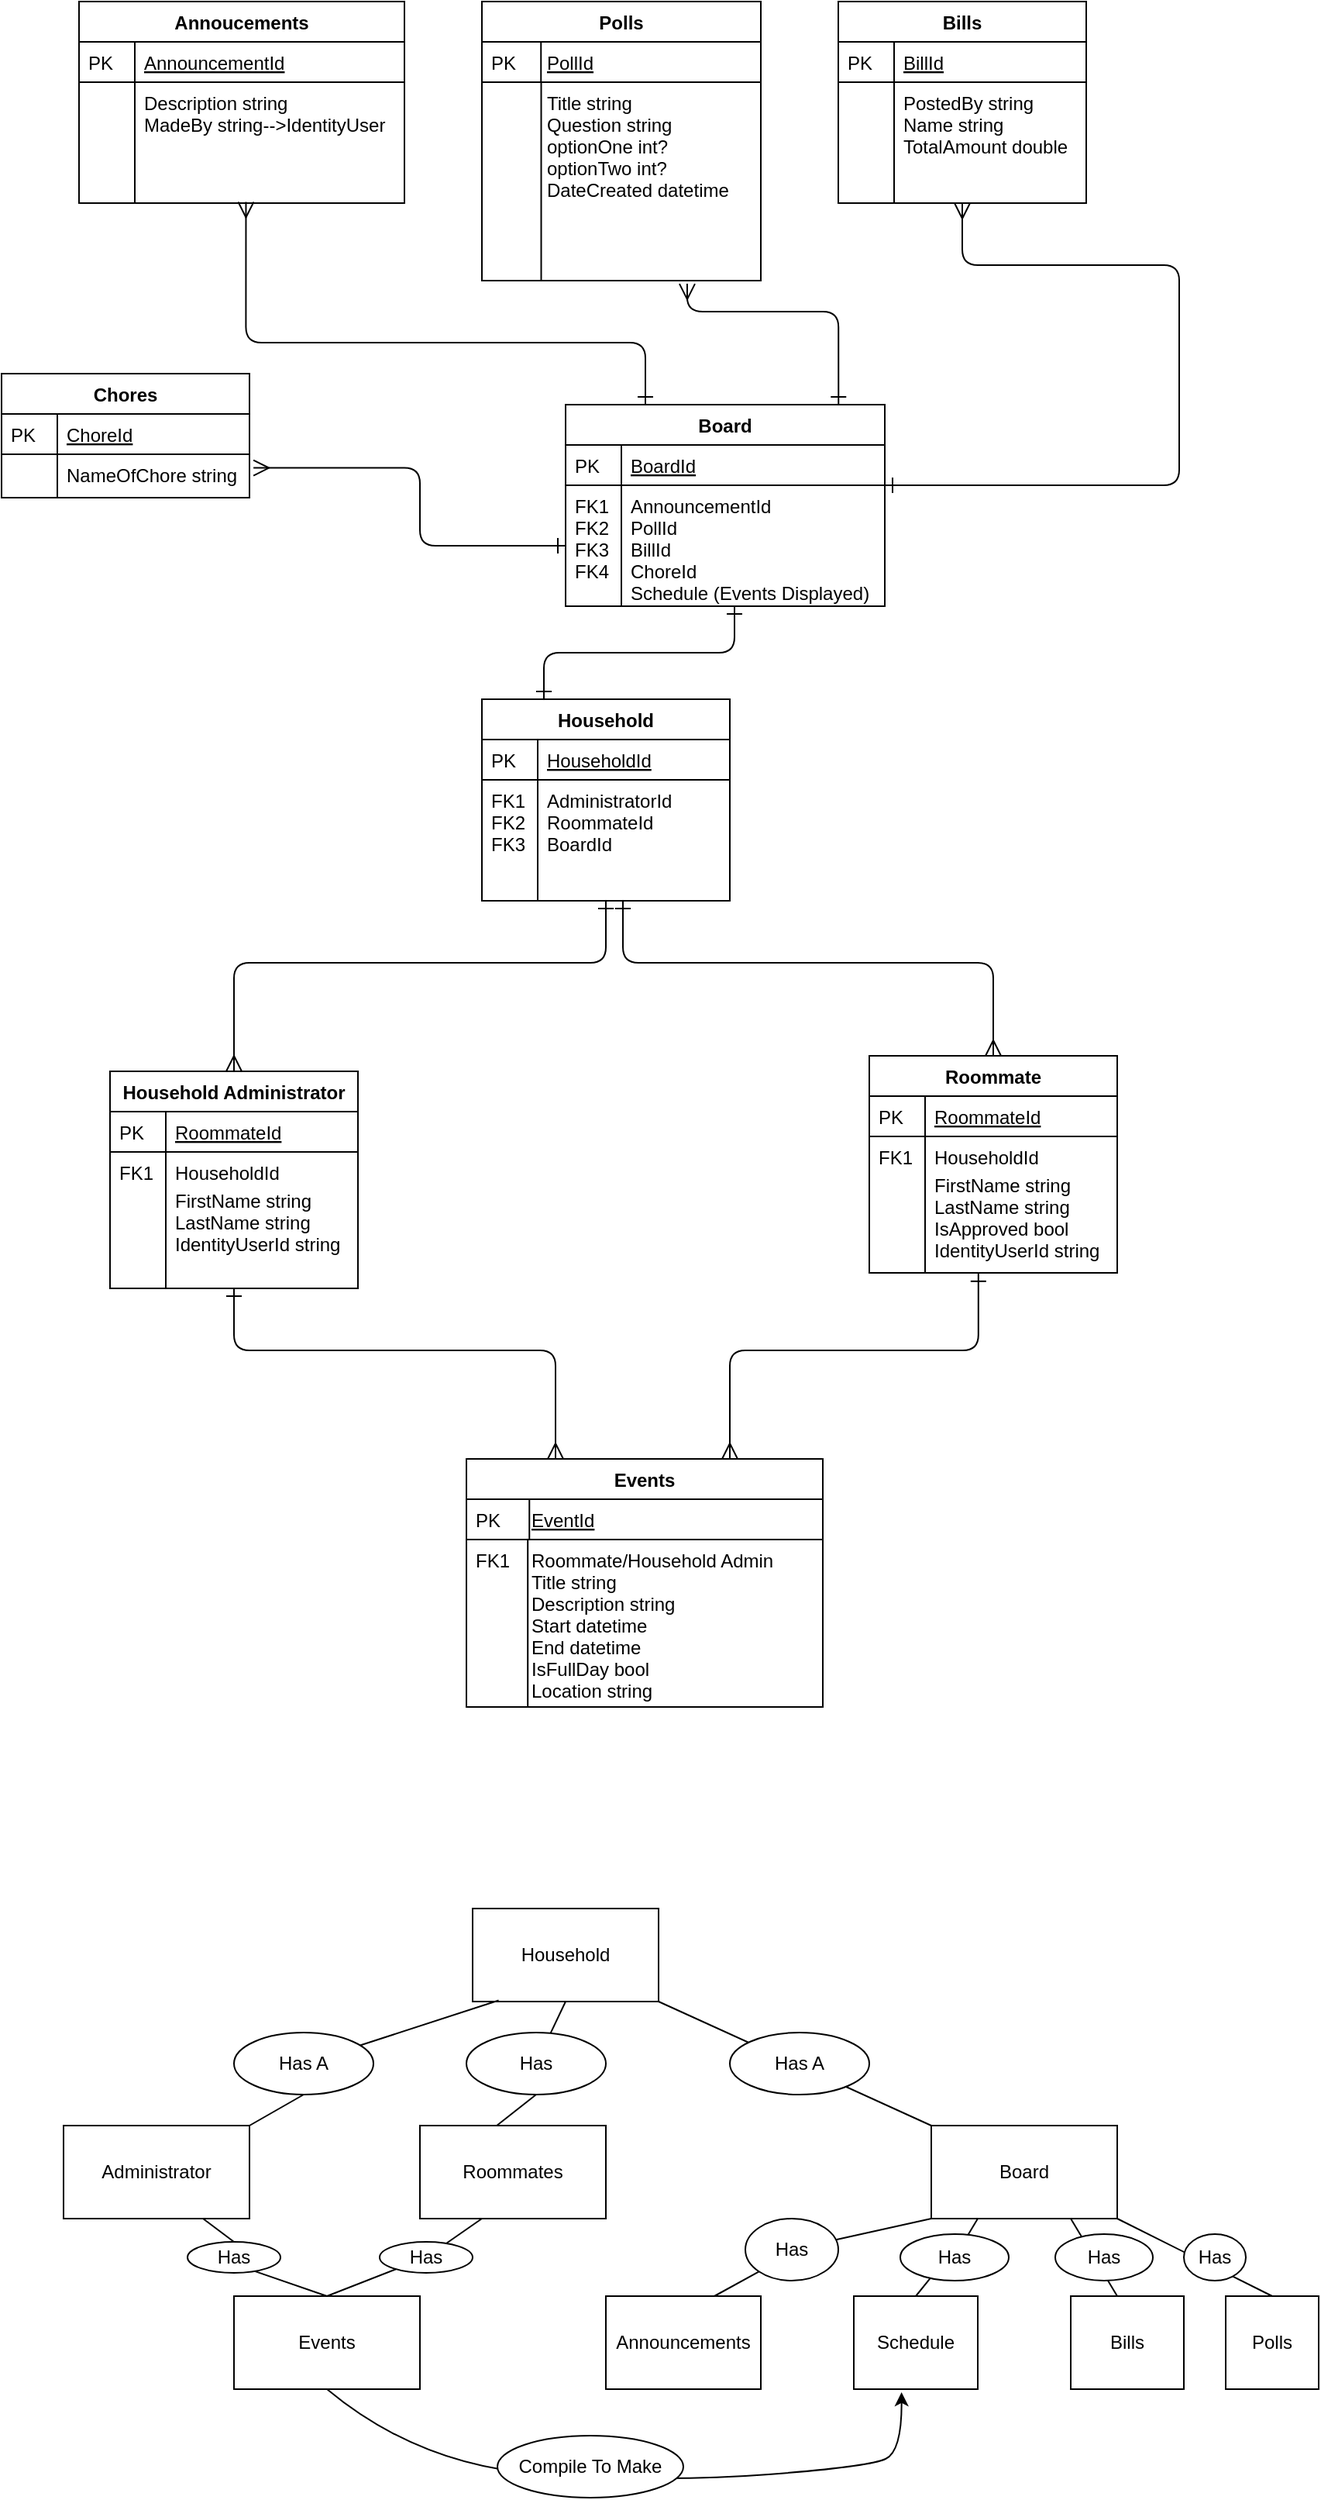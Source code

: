<mxfile version="12.8.6" type="device"><diagram id="C5RBs43oDa-KdzZeNtuy" name="Page-1"><mxGraphModel dx="1038" dy="1721" grid="1" gridSize="10" guides="1" tooltips="1" connect="1" arrows="1" fold="1" page="1" pageScale="1" pageWidth="827" pageHeight="1169" math="0" shadow="0"><root><mxCell id="WIyWlLk6GJQsqaUBKTNV-0"/><mxCell id="WIyWlLk6GJQsqaUBKTNV-1" parent="WIyWlLk6GJQsqaUBKTNV-0"/><mxCell id="zkfFHV4jXpPFQw0GAbJ--63" value="" style="edgeStyle=orthogonalEdgeStyle;endArrow=ERmany;startArrow=ERone;shadow=0;strokeWidth=1;endSize=8;startSize=8;entryX=0.5;entryY=0;entryDx=0;entryDy=0;startFill=0;endFill=0;" parent="WIyWlLk6GJQsqaUBKTNV-1" edge="1"><mxGeometry width="100" height="100" relative="1" as="geometry"><mxPoint x="440" y="-440" as="sourcePoint"/><mxPoint x="200" y="-330" as="targetPoint"/><Array as="points"><mxPoint x="440" y="-436"/><mxPoint x="440" y="-400"/><mxPoint x="200" y="-400"/></Array></mxGeometry></mxCell><mxCell id="zkfFHV4jXpPFQw0GAbJ--71" value="" style="edgeStyle=orthogonalEdgeStyle;endArrow=ERmany;startArrow=ERone;shadow=0;strokeWidth=1;endSize=8;startSize=8;startFill=0;endFill=0;" parent="WIyWlLk6GJQsqaUBKTNV-1" target="zkfFHV4jXpPFQw0GAbJ--64" edge="1"><mxGeometry width="100" height="100" relative="1" as="geometry"><mxPoint x="451" y="-440" as="sourcePoint"/><mxPoint x="330" y="169" as="targetPoint"/><Array as="points"><mxPoint x="451" y="-400"/><mxPoint x="690" y="-400"/></Array></mxGeometry></mxCell><mxCell id="zkfFHV4jXpPFQw0GAbJ--51" value="Household" style="swimlane;fontStyle=1;childLayout=stackLayout;horizontal=1;startSize=26;horizontalStack=0;resizeParent=1;resizeLast=0;collapsible=1;marginBottom=0;rounded=0;shadow=0;strokeWidth=1;" parent="WIyWlLk6GJQsqaUBKTNV-1" vertex="1"><mxGeometry x="360" y="-570" width="160" height="130" as="geometry"><mxRectangle x="20" y="80" width="160" height="26" as="alternateBounds"/></mxGeometry></mxCell><mxCell id="zkfFHV4jXpPFQw0GAbJ--52" value="HouseholdId" style="shape=partialRectangle;top=0;left=0;right=0;bottom=1;align=left;verticalAlign=top;fillColor=none;spacingLeft=40;spacingRight=4;overflow=hidden;rotatable=0;points=[[0,0.5],[1,0.5]];portConstraint=eastwest;dropTarget=0;rounded=0;shadow=0;strokeWidth=1;fontStyle=4" parent="zkfFHV4jXpPFQw0GAbJ--51" vertex="1"><mxGeometry y="26" width="160" height="26" as="geometry"/></mxCell><mxCell id="zkfFHV4jXpPFQw0GAbJ--53" value="PK" style="shape=partialRectangle;top=0;left=0;bottom=0;fillColor=none;align=left;verticalAlign=top;spacingLeft=4;spacingRight=4;overflow=hidden;rotatable=0;points=[];portConstraint=eastwest;part=1;" parent="zkfFHV4jXpPFQw0GAbJ--52" vertex="1" connectable="0"><mxGeometry width="36" height="26" as="geometry"/></mxCell><mxCell id="zkfFHV4jXpPFQw0GAbJ--54" value="AdministratorId&#10;RoommateId&#10;BoardId" style="shape=partialRectangle;top=0;left=0;right=0;bottom=0;align=left;verticalAlign=top;fillColor=none;spacingLeft=40;spacingRight=4;overflow=hidden;rotatable=0;points=[[0,0.5],[1,0.5]];portConstraint=eastwest;dropTarget=0;rounded=0;shadow=0;strokeWidth=1;" parent="zkfFHV4jXpPFQw0GAbJ--51" vertex="1"><mxGeometry y="52" width="160" height="78" as="geometry"/></mxCell><mxCell id="zkfFHV4jXpPFQw0GAbJ--55" value="FK1&#10;FK2&#10;FK3" style="shape=partialRectangle;top=0;left=0;bottom=0;fillColor=none;align=left;verticalAlign=top;spacingLeft=4;spacingRight=4;overflow=hidden;rotatable=0;points=[];portConstraint=eastwest;part=1;" parent="zkfFHV4jXpPFQw0GAbJ--54" vertex="1" connectable="0"><mxGeometry width="36" height="78" as="geometry"/></mxCell><mxCell id="zkfFHV4jXpPFQw0GAbJ--64" value="Roommate" style="swimlane;fontStyle=1;childLayout=stackLayout;horizontal=1;startSize=26;horizontalStack=0;resizeParent=1;resizeLast=0;collapsible=1;marginBottom=0;rounded=0;shadow=0;strokeWidth=1;" parent="WIyWlLk6GJQsqaUBKTNV-1" vertex="1"><mxGeometry x="610" y="-340" width="160" height="140" as="geometry"><mxRectangle x="610" y="-340" width="160" height="26" as="alternateBounds"/></mxGeometry></mxCell><mxCell id="zkfFHV4jXpPFQw0GAbJ--65" value="RoommateId" style="shape=partialRectangle;top=0;left=0;right=0;bottom=1;align=left;verticalAlign=top;fillColor=none;spacingLeft=40;spacingRight=4;overflow=hidden;rotatable=0;points=[[0,0.5],[1,0.5]];portConstraint=eastwest;dropTarget=0;rounded=0;shadow=0;strokeWidth=1;fontStyle=4" parent="zkfFHV4jXpPFQw0GAbJ--64" vertex="1"><mxGeometry y="26" width="160" height="26" as="geometry"/></mxCell><mxCell id="zkfFHV4jXpPFQw0GAbJ--66" value="PK" style="shape=partialRectangle;top=0;left=0;bottom=0;fillColor=none;align=left;verticalAlign=top;spacingLeft=4;spacingRight=4;overflow=hidden;rotatable=0;points=[];portConstraint=eastwest;part=1;" parent="zkfFHV4jXpPFQw0GAbJ--65" vertex="1" connectable="0"><mxGeometry width="36" height="26" as="geometry"/></mxCell><mxCell id="zkfFHV4jXpPFQw0GAbJ--67" value="HouseholdId" style="shape=partialRectangle;top=0;left=0;right=0;bottom=0;align=left;verticalAlign=top;fillColor=none;spacingLeft=40;spacingRight=4;overflow=hidden;rotatable=0;points=[[0,0.5],[1,0.5]];portConstraint=eastwest;dropTarget=0;rounded=0;shadow=0;strokeWidth=1;" parent="zkfFHV4jXpPFQw0GAbJ--64" vertex="1"><mxGeometry y="52" width="160" height="18" as="geometry"/></mxCell><mxCell id="zkfFHV4jXpPFQw0GAbJ--68" value="FK1" style="shape=partialRectangle;top=0;left=0;bottom=0;fillColor=none;align=left;verticalAlign=top;spacingLeft=4;spacingRight=4;overflow=hidden;rotatable=0;points=[];portConstraint=eastwest;part=1;" parent="zkfFHV4jXpPFQw0GAbJ--67" vertex="1" connectable="0"><mxGeometry width="36" height="18" as="geometry"/></mxCell><mxCell id="zkfFHV4jXpPFQw0GAbJ--69" value="FirstName string&#10;LastName string&#10;IsApproved bool&#10;IdentityUserId string" style="shape=partialRectangle;top=0;left=0;right=0;bottom=0;align=left;verticalAlign=top;fillColor=none;spacingLeft=40;spacingRight=4;overflow=hidden;rotatable=0;points=[[0,0.5],[1,0.5]];portConstraint=eastwest;dropTarget=0;rounded=0;shadow=0;strokeWidth=1;fontStyle=0" parent="zkfFHV4jXpPFQw0GAbJ--64" vertex="1"><mxGeometry y="70" width="160" height="70" as="geometry"/></mxCell><mxCell id="zkfFHV4jXpPFQw0GAbJ--70" value="" style="shape=partialRectangle;top=0;left=0;bottom=0;fillColor=none;align=left;verticalAlign=top;spacingLeft=4;spacingRight=4;overflow=hidden;rotatable=0;points=[];portConstraint=eastwest;part=1;" parent="zkfFHV4jXpPFQw0GAbJ--69" vertex="1" connectable="0"><mxGeometry width="36" height="70" as="geometry"/></mxCell><mxCell id="BojcGdA1HEgIg2wzcHxx-7" value="Household Administrator" style="swimlane;fontStyle=1;childLayout=stackLayout;horizontal=1;startSize=26;horizontalStack=0;resizeParent=1;resizeLast=0;collapsible=1;marginBottom=0;rounded=0;shadow=0;strokeWidth=1;" vertex="1" parent="WIyWlLk6GJQsqaUBKTNV-1"><mxGeometry x="120" y="-330" width="160" height="140" as="geometry"><mxRectangle x="260" y="270" width="160" height="26" as="alternateBounds"/></mxGeometry></mxCell><mxCell id="BojcGdA1HEgIg2wzcHxx-8" value="RoommateId" style="shape=partialRectangle;top=0;left=0;right=0;bottom=1;align=left;verticalAlign=top;fillColor=none;spacingLeft=40;spacingRight=4;overflow=hidden;rotatable=0;points=[[0,0.5],[1,0.5]];portConstraint=eastwest;dropTarget=0;rounded=0;shadow=0;strokeWidth=1;fontStyle=4" vertex="1" parent="BojcGdA1HEgIg2wzcHxx-7"><mxGeometry y="26" width="160" height="26" as="geometry"/></mxCell><mxCell id="BojcGdA1HEgIg2wzcHxx-9" value="PK" style="shape=partialRectangle;top=0;left=0;bottom=0;fillColor=none;align=left;verticalAlign=top;spacingLeft=4;spacingRight=4;overflow=hidden;rotatable=0;points=[];portConstraint=eastwest;part=1;" vertex="1" connectable="0" parent="BojcGdA1HEgIg2wzcHxx-8"><mxGeometry width="36" height="26" as="geometry"/></mxCell><mxCell id="BojcGdA1HEgIg2wzcHxx-10" value="HouseholdId" style="shape=partialRectangle;top=0;left=0;right=0;bottom=0;align=left;verticalAlign=top;fillColor=none;spacingLeft=40;spacingRight=4;overflow=hidden;rotatable=0;points=[[0,0.5],[1,0.5]];portConstraint=eastwest;dropTarget=0;rounded=0;shadow=0;strokeWidth=1;" vertex="1" parent="BojcGdA1HEgIg2wzcHxx-7"><mxGeometry y="52" width="160" height="18" as="geometry"/></mxCell><mxCell id="BojcGdA1HEgIg2wzcHxx-11" value="FK1" style="shape=partialRectangle;top=0;left=0;bottom=0;fillColor=none;align=left;verticalAlign=top;spacingLeft=4;spacingRight=4;overflow=hidden;rotatable=0;points=[];portConstraint=eastwest;part=1;" vertex="1" connectable="0" parent="BojcGdA1HEgIg2wzcHxx-10"><mxGeometry width="36" height="18" as="geometry"/></mxCell><mxCell id="BojcGdA1HEgIg2wzcHxx-12" value="FirstName string&#10;LastName string&#10;IdentityUserId string" style="shape=partialRectangle;top=0;left=0;right=0;bottom=0;align=left;verticalAlign=top;fillColor=none;spacingLeft=40;spacingRight=4;overflow=hidden;rotatable=0;points=[[0,0.5],[1,0.5]];portConstraint=eastwest;dropTarget=0;rounded=0;shadow=0;strokeWidth=1;fontStyle=0" vertex="1" parent="BojcGdA1HEgIg2wzcHxx-7"><mxGeometry y="70" width="160" height="70" as="geometry"/></mxCell><mxCell id="BojcGdA1HEgIg2wzcHxx-13" value="" style="shape=partialRectangle;top=0;left=0;bottom=0;fillColor=none;align=left;verticalAlign=top;spacingLeft=4;spacingRight=4;overflow=hidden;rotatable=0;points=[];portConstraint=eastwest;part=1;" vertex="1" connectable="0" parent="BojcGdA1HEgIg2wzcHxx-12"><mxGeometry width="36" height="70" as="geometry"/></mxCell><mxCell id="BojcGdA1HEgIg2wzcHxx-19" value="" style="edgeStyle=orthogonalEdgeStyle;endArrow=ERone;startArrow=ERone;shadow=0;strokeWidth=1;endSize=8;startSize=8;entryX=0.25;entryY=0;entryDx=0;entryDy=0;startFill=0;endFill=0;" edge="1" parent="WIyWlLk6GJQsqaUBKTNV-1" target="zkfFHV4jXpPFQw0GAbJ--51"><mxGeometry width="100" height="100" relative="1" as="geometry"><mxPoint x="523" y="-630" as="sourcePoint"/><mxPoint x="20" y="-560" as="targetPoint"/><Array as="points"><mxPoint x="523" y="-600"/><mxPoint x="400" y="-600"/></Array></mxGeometry></mxCell><mxCell id="BojcGdA1HEgIg2wzcHxx-25" value="Polls" style="swimlane;fontStyle=1;childLayout=stackLayout;horizontal=1;startSize=26;horizontalStack=0;resizeParent=1;resizeLast=0;collapsible=1;marginBottom=0;rounded=0;shadow=0;strokeWidth=1;" vertex="1" parent="WIyWlLk6GJQsqaUBKTNV-1"><mxGeometry x="360" y="-1020" width="180" height="180" as="geometry"><mxRectangle x="20" y="80" width="160" height="26" as="alternateBounds"/></mxGeometry></mxCell><mxCell id="BojcGdA1HEgIg2wzcHxx-26" value="PollId&#10;" style="shape=partialRectangle;top=0;left=0;right=0;bottom=1;align=left;verticalAlign=top;fillColor=none;spacingLeft=40;spacingRight=4;overflow=hidden;rotatable=0;points=[[0,0.5],[1,0.5]];portConstraint=eastwest;dropTarget=0;rounded=0;shadow=0;strokeWidth=1;fontStyle=4" vertex="1" parent="BojcGdA1HEgIg2wzcHxx-25"><mxGeometry y="26" width="180" height="26" as="geometry"/></mxCell><mxCell id="BojcGdA1HEgIg2wzcHxx-27" value="PK" style="shape=partialRectangle;top=0;left=0;bottom=0;fillColor=none;align=left;verticalAlign=top;spacingLeft=4;spacingRight=4;overflow=hidden;rotatable=0;points=[];portConstraint=eastwest;part=1;" vertex="1" connectable="0" parent="BojcGdA1HEgIg2wzcHxx-26"><mxGeometry width="38.118" height="26" as="geometry"/></mxCell><mxCell id="BojcGdA1HEgIg2wzcHxx-28" value="Title string&#10;Question string&#10;optionOne int?&#10;optionTwo int?&#10;DateCreated datetime" style="shape=partialRectangle;top=0;left=0;right=0;bottom=0;align=left;verticalAlign=top;fillColor=none;spacingLeft=40;spacingRight=4;overflow=hidden;rotatable=0;points=[[0,0.5],[1,0.5]];portConstraint=eastwest;dropTarget=0;rounded=0;shadow=0;strokeWidth=1;" vertex="1" parent="BojcGdA1HEgIg2wzcHxx-25"><mxGeometry y="52" width="180" height="128" as="geometry"/></mxCell><mxCell id="BojcGdA1HEgIg2wzcHxx-29" value="" style="shape=partialRectangle;top=0;left=0;bottom=0;fillColor=none;align=left;verticalAlign=top;spacingLeft=4;spacingRight=4;overflow=hidden;rotatable=0;points=[];portConstraint=eastwest;part=1;" vertex="1" connectable="0" parent="BojcGdA1HEgIg2wzcHxx-28"><mxGeometry width="38.25" height="128.0" as="geometry"/></mxCell><mxCell id="BojcGdA1HEgIg2wzcHxx-20" value="Annoucements" style="swimlane;fontStyle=1;childLayout=stackLayout;horizontal=1;startSize=26;horizontalStack=0;resizeParent=1;resizeLast=0;collapsible=1;marginBottom=0;rounded=0;shadow=0;strokeWidth=1;" vertex="1" parent="WIyWlLk6GJQsqaUBKTNV-1"><mxGeometry x="100" y="-1020" width="210" height="130" as="geometry"><mxRectangle x="20" y="80" width="160" height="26" as="alternateBounds"/></mxGeometry></mxCell><mxCell id="BojcGdA1HEgIg2wzcHxx-21" value="AnnouncementId" style="shape=partialRectangle;top=0;left=0;right=0;bottom=1;align=left;verticalAlign=top;fillColor=none;spacingLeft=40;spacingRight=4;overflow=hidden;rotatable=0;points=[[0,0.5],[1,0.5]];portConstraint=eastwest;dropTarget=0;rounded=0;shadow=0;strokeWidth=1;fontStyle=4" vertex="1" parent="BojcGdA1HEgIg2wzcHxx-20"><mxGeometry y="26" width="210" height="26" as="geometry"/></mxCell><mxCell id="BojcGdA1HEgIg2wzcHxx-22" value="PK" style="shape=partialRectangle;top=0;left=0;bottom=0;fillColor=none;align=left;verticalAlign=top;spacingLeft=4;spacingRight=4;overflow=hidden;rotatable=0;points=[];portConstraint=eastwest;part=1;" vertex="1" connectable="0" parent="BojcGdA1HEgIg2wzcHxx-21"><mxGeometry width="36" height="26" as="geometry"/></mxCell><mxCell id="BojcGdA1HEgIg2wzcHxx-23" value="Description string&#10;MadeBy string--&gt;IdentityUser" style="shape=partialRectangle;top=0;left=0;right=0;bottom=0;align=left;verticalAlign=top;fillColor=none;spacingLeft=40;spacingRight=4;overflow=hidden;rotatable=0;points=[[0,0.5],[1,0.5]];portConstraint=eastwest;dropTarget=0;rounded=0;shadow=0;strokeWidth=1;" vertex="1" parent="BojcGdA1HEgIg2wzcHxx-20"><mxGeometry y="52" width="210" height="78" as="geometry"/></mxCell><mxCell id="BojcGdA1HEgIg2wzcHxx-24" value="" style="shape=partialRectangle;top=0;left=0;bottom=0;fillColor=none;align=left;verticalAlign=top;spacingLeft=4;spacingRight=4;overflow=hidden;rotatable=0;points=[];portConstraint=eastwest;part=1;" vertex="1" connectable="0" parent="BojcGdA1HEgIg2wzcHxx-23"><mxGeometry width="36" height="78" as="geometry"/></mxCell><mxCell id="BojcGdA1HEgIg2wzcHxx-30" value="Bills" style="swimlane;fontStyle=1;childLayout=stackLayout;horizontal=1;startSize=26;horizontalStack=0;resizeParent=1;resizeLast=0;collapsible=1;marginBottom=0;rounded=0;shadow=0;strokeWidth=1;" vertex="1" parent="WIyWlLk6GJQsqaUBKTNV-1"><mxGeometry x="590" y="-1020" width="160" height="130" as="geometry"><mxRectangle x="20" y="80" width="160" height="26" as="alternateBounds"/></mxGeometry></mxCell><mxCell id="BojcGdA1HEgIg2wzcHxx-31" value="BillId" style="shape=partialRectangle;top=0;left=0;right=0;bottom=1;align=left;verticalAlign=top;fillColor=none;spacingLeft=40;spacingRight=4;overflow=hidden;rotatable=0;points=[[0,0.5],[1,0.5]];portConstraint=eastwest;dropTarget=0;rounded=0;shadow=0;strokeWidth=1;fontStyle=4" vertex="1" parent="BojcGdA1HEgIg2wzcHxx-30"><mxGeometry y="26" width="160" height="26" as="geometry"/></mxCell><mxCell id="BojcGdA1HEgIg2wzcHxx-32" value="PK" style="shape=partialRectangle;top=0;left=0;bottom=0;fillColor=none;align=left;verticalAlign=top;spacingLeft=4;spacingRight=4;overflow=hidden;rotatable=0;points=[];portConstraint=eastwest;part=1;" vertex="1" connectable="0" parent="BojcGdA1HEgIg2wzcHxx-31"><mxGeometry width="36" height="26" as="geometry"/></mxCell><mxCell id="BojcGdA1HEgIg2wzcHxx-33" value="PostedBy string&#10;Name string&#10;TotalAmount double" style="shape=partialRectangle;top=0;left=0;right=0;bottom=0;align=left;verticalAlign=top;fillColor=none;spacingLeft=40;spacingRight=4;overflow=hidden;rotatable=0;points=[[0,0.5],[1,0.5]];portConstraint=eastwest;dropTarget=0;rounded=0;shadow=0;strokeWidth=1;" vertex="1" parent="BojcGdA1HEgIg2wzcHxx-30"><mxGeometry y="52" width="160" height="78" as="geometry"/></mxCell><mxCell id="BojcGdA1HEgIg2wzcHxx-34" value="" style="shape=partialRectangle;top=0;left=0;bottom=0;fillColor=none;align=left;verticalAlign=top;spacingLeft=4;spacingRight=4;overflow=hidden;rotatable=0;points=[];portConstraint=eastwest;part=1;" vertex="1" connectable="0" parent="BojcGdA1HEgIg2wzcHxx-33"><mxGeometry width="36" height="78" as="geometry"/></mxCell><mxCell id="BojcGdA1HEgIg2wzcHxx-35" value="Events" style="swimlane;fontStyle=1;childLayout=stackLayout;horizontal=1;startSize=26;horizontalStack=0;resizeParent=1;resizeLast=0;collapsible=1;marginBottom=0;rounded=0;shadow=0;strokeWidth=1;" vertex="1" parent="WIyWlLk6GJQsqaUBKTNV-1"><mxGeometry x="350" y="-80" width="230" height="160" as="geometry"><mxRectangle x="20" y="80" width="160" height="26" as="alternateBounds"/></mxGeometry></mxCell><mxCell id="BojcGdA1HEgIg2wzcHxx-36" value="EventId" style="shape=partialRectangle;top=0;left=0;right=0;bottom=1;align=left;verticalAlign=top;fillColor=none;spacingLeft=40;spacingRight=4;overflow=hidden;rotatable=0;points=[[0,0.5],[1,0.5]];portConstraint=eastwest;dropTarget=0;rounded=0;shadow=0;strokeWidth=1;fontStyle=4" vertex="1" parent="BojcGdA1HEgIg2wzcHxx-35"><mxGeometry y="26" width="230" height="26" as="geometry"/></mxCell><mxCell id="BojcGdA1HEgIg2wzcHxx-37" value="PK" style="shape=partialRectangle;top=0;left=0;bottom=0;fillColor=none;align=left;verticalAlign=top;spacingLeft=4;spacingRight=4;overflow=hidden;rotatable=0;points=[];portConstraint=eastwest;part=1;" vertex="1" connectable="0" parent="BojcGdA1HEgIg2wzcHxx-36"><mxGeometry width="40.63" height="26" as="geometry"/></mxCell><mxCell id="BojcGdA1HEgIg2wzcHxx-38" value="Roommate/Household Admin&#10;Title string&#10;Description string&#10;Start datetime&#10;End datetime&#10;IsFullDay bool&#10;Location string" style="shape=partialRectangle;top=0;left=0;right=0;bottom=0;align=left;verticalAlign=top;fillColor=none;spacingLeft=40;spacingRight=4;overflow=hidden;rotatable=0;points=[[0,0.5],[1,0.5]];portConstraint=eastwest;dropTarget=0;rounded=0;shadow=0;strokeWidth=1;" vertex="1" parent="BojcGdA1HEgIg2wzcHxx-35"><mxGeometry y="52" width="230" height="108" as="geometry"/></mxCell><mxCell id="BojcGdA1HEgIg2wzcHxx-39" value="FK1&#10;" style="shape=partialRectangle;top=0;left=0;bottom=0;fillColor=none;align=left;verticalAlign=top;spacingLeft=4;spacingRight=4;overflow=hidden;rotatable=0;points=[];portConstraint=eastwest;part=1;" vertex="1" connectable="0" parent="BojcGdA1HEgIg2wzcHxx-38"><mxGeometry width="39.6" height="108" as="geometry"/></mxCell><mxCell id="BojcGdA1HEgIg2wzcHxx-41" value="" style="edgeStyle=orthogonalEdgeStyle;endArrow=ERmany;startArrow=ERone;shadow=0;strokeWidth=1;endSize=8;startSize=8;startFill=0;endFill=0;entryX=0.25;entryY=0;entryDx=0;entryDy=0;" edge="1" parent="WIyWlLk6GJQsqaUBKTNV-1" target="BojcGdA1HEgIg2wzcHxx-35"><mxGeometry width="100" height="100" relative="1" as="geometry"><mxPoint x="200" y="-190" as="sourcePoint"/><mxPoint x="408" y="-120" as="targetPoint"/><Array as="points"><mxPoint x="200" y="-150"/><mxPoint x="408" y="-150"/></Array></mxGeometry></mxCell><mxCell id="BojcGdA1HEgIg2wzcHxx-42" value="" style="edgeStyle=orthogonalEdgeStyle;endArrow=ERmany;startArrow=ERone;shadow=0;strokeWidth=1;endSize=8;startSize=8;startFill=0;endFill=0;entryX=0.25;entryY=0;entryDx=0;entryDy=0;exitX=0.44;exitY=1.006;exitDx=0;exitDy=0;exitPerimeter=0;" edge="1" parent="WIyWlLk6GJQsqaUBKTNV-1" source="zkfFHV4jXpPFQw0GAbJ--69"><mxGeometry width="100" height="100" relative="1" as="geometry"><mxPoint x="315" y="-190" as="sourcePoint"/><mxPoint x="520" y="-80" as="targetPoint"/><Array as="points"><mxPoint x="680" y="-150"/><mxPoint x="520" y="-150"/></Array></mxGeometry></mxCell><mxCell id="BojcGdA1HEgIg2wzcHxx-43" value="" style="edgeStyle=orthogonalEdgeStyle;endArrow=ERone;startArrow=ERmany;shadow=0;strokeWidth=1;endSize=8;startSize=8;startFill=0;endFill=0;" edge="1" parent="WIyWlLk6GJQsqaUBKTNV-1"><mxGeometry width="100" height="100" relative="1" as="geometry"><mxPoint x="670" y="-890" as="sourcePoint"/><mxPoint x="620" y="-708" as="targetPoint"/><Array as="points"><mxPoint x="670" y="-850"/><mxPoint x="810" y="-850"/><mxPoint x="810" y="-708"/></Array></mxGeometry></mxCell><mxCell id="BojcGdA1HEgIg2wzcHxx-44" value="" style="edgeStyle=orthogonalEdgeStyle;endArrow=ERone;startArrow=ERmany;shadow=0;strokeWidth=1;endSize=8;startSize=8;entryX=0.855;entryY=0;entryDx=0;entryDy=0;startFill=0;endFill=0;exitX=0.736;exitY=1.016;exitDx=0;exitDy=0;exitPerimeter=0;entryPerimeter=0;" edge="1" parent="WIyWlLk6GJQsqaUBKTNV-1" source="BojcGdA1HEgIg2wzcHxx-28" target="BojcGdA1HEgIg2wzcHxx-14"><mxGeometry width="100" height="100" relative="1" as="geometry"><mxPoint x="500" y="-820" as="sourcePoint"/><mxPoint x="270" y="-800" as="targetPoint"/><Array as="points"><mxPoint x="493" y="-820"/><mxPoint x="590" y="-820"/></Array></mxGeometry></mxCell><mxCell id="BojcGdA1HEgIg2wzcHxx-45" value="" style="edgeStyle=orthogonalEdgeStyle;endArrow=ERone;startArrow=ERmany;shadow=0;strokeWidth=1;endSize=8;startSize=8;entryX=0.25;entryY=0;entryDx=0;entryDy=0;startFill=0;endFill=0;exitX=0.513;exitY=0.99;exitDx=0;exitDy=0;exitPerimeter=0;" edge="1" parent="WIyWlLk6GJQsqaUBKTNV-1" source="BojcGdA1HEgIg2wzcHxx-23" target="BojcGdA1HEgIg2wzcHxx-14"><mxGeometry width="100" height="100" relative="1" as="geometry"><mxPoint x="160" y="-860" as="sourcePoint"/><mxPoint x="230" y="-800" as="targetPoint"/><Array as="points"><mxPoint x="208" y="-800"/><mxPoint x="466" y="-800"/></Array></mxGeometry></mxCell><mxCell id="BojcGdA1HEgIg2wzcHxx-53" value="" style="edgeStyle=orthogonalEdgeStyle;endArrow=ERone;startArrow=ERmany;shadow=0;strokeWidth=1;endSize=8;startSize=8;entryX=0;entryY=0.5;entryDx=0;entryDy=0;startFill=0;endFill=0;exitX=1.016;exitY=0.313;exitDx=0;exitDy=0;exitPerimeter=0;" edge="1" parent="WIyWlLk6GJQsqaUBKTNV-1" source="BojcGdA1HEgIg2wzcHxx-49" target="BojcGdA1HEgIg2wzcHxx-17"><mxGeometry width="100" height="100" relative="1" as="geometry"><mxPoint x="-90" y="-700" as="sourcePoint"/><mxPoint x="50" y="-630" as="targetPoint"/><Array as="points"><mxPoint x="320" y="-719"/><mxPoint x="320" y="-669"/></Array></mxGeometry></mxCell><mxCell id="BojcGdA1HEgIg2wzcHxx-14" value="Board" style="swimlane;fontStyle=1;childLayout=stackLayout;horizontal=1;startSize=26;horizontalStack=0;resizeParent=1;resizeLast=0;collapsible=1;marginBottom=0;rounded=0;shadow=0;strokeWidth=1;" vertex="1" parent="WIyWlLk6GJQsqaUBKTNV-1"><mxGeometry x="414" y="-760" width="206" height="130" as="geometry"><mxRectangle x="20" y="80" width="160" height="26" as="alternateBounds"/></mxGeometry></mxCell><mxCell id="BojcGdA1HEgIg2wzcHxx-15" value="BoardId" style="shape=partialRectangle;top=0;left=0;right=0;bottom=1;align=left;verticalAlign=top;fillColor=none;spacingLeft=40;spacingRight=4;overflow=hidden;rotatable=0;points=[[0,0.5],[1,0.5]];portConstraint=eastwest;dropTarget=0;rounded=0;shadow=0;strokeWidth=1;fontStyle=4" vertex="1" parent="BojcGdA1HEgIg2wzcHxx-14"><mxGeometry y="26" width="206" height="26" as="geometry"/></mxCell><mxCell id="BojcGdA1HEgIg2wzcHxx-16" value="PK" style="shape=partialRectangle;top=0;left=0;bottom=0;fillColor=none;align=left;verticalAlign=top;spacingLeft=4;spacingRight=4;overflow=hidden;rotatable=0;points=[];portConstraint=eastwest;part=1;" vertex="1" connectable="0" parent="BojcGdA1HEgIg2wzcHxx-15"><mxGeometry width="36" height="26" as="geometry"/></mxCell><mxCell id="BojcGdA1HEgIg2wzcHxx-17" value="AnnouncementId&#10;PollId&#10;BillId&#10;ChoreId&#10;Schedule (Events Displayed)" style="shape=partialRectangle;top=0;left=0;right=0;bottom=0;align=left;verticalAlign=top;fillColor=none;spacingLeft=40;spacingRight=4;overflow=hidden;rotatable=0;points=[[0,0.5],[1,0.5]];portConstraint=eastwest;dropTarget=0;rounded=0;shadow=0;strokeWidth=1;" vertex="1" parent="BojcGdA1HEgIg2wzcHxx-14"><mxGeometry y="52" width="206" height="78" as="geometry"/></mxCell><mxCell id="BojcGdA1HEgIg2wzcHxx-18" value="FK1&#10;FK2&#10;FK3&#10;FK4" style="shape=partialRectangle;top=0;left=0;bottom=0;fillColor=none;align=left;verticalAlign=top;spacingLeft=4;spacingRight=4;overflow=hidden;rotatable=0;points=[];portConstraint=eastwest;part=1;" vertex="1" connectable="0" parent="BojcGdA1HEgIg2wzcHxx-17"><mxGeometry width="36" height="78" as="geometry"/></mxCell><mxCell id="BojcGdA1HEgIg2wzcHxx-46" value="Chores" style="swimlane;fontStyle=1;childLayout=stackLayout;horizontal=1;startSize=26;horizontalStack=0;resizeParent=1;resizeLast=0;collapsible=1;marginBottom=0;rounded=0;shadow=0;strokeWidth=1;" vertex="1" parent="WIyWlLk6GJQsqaUBKTNV-1"><mxGeometry x="50" y="-780" width="160" height="80" as="geometry"><mxRectangle x="20" y="80" width="160" height="26" as="alternateBounds"/></mxGeometry></mxCell><mxCell id="BojcGdA1HEgIg2wzcHxx-47" value="ChoreId" style="shape=partialRectangle;top=0;left=0;right=0;bottom=1;align=left;verticalAlign=top;fillColor=none;spacingLeft=40;spacingRight=4;overflow=hidden;rotatable=0;points=[[0,0.5],[1,0.5]];portConstraint=eastwest;dropTarget=0;rounded=0;shadow=0;strokeWidth=1;fontStyle=4" vertex="1" parent="BojcGdA1HEgIg2wzcHxx-46"><mxGeometry y="26" width="160" height="26" as="geometry"/></mxCell><mxCell id="BojcGdA1HEgIg2wzcHxx-48" value="PK" style="shape=partialRectangle;top=0;left=0;bottom=0;fillColor=none;align=left;verticalAlign=top;spacingLeft=4;spacingRight=4;overflow=hidden;rotatable=0;points=[];portConstraint=eastwest;part=1;" vertex="1" connectable="0" parent="BojcGdA1HEgIg2wzcHxx-47"><mxGeometry width="36" height="26" as="geometry"/></mxCell><mxCell id="BojcGdA1HEgIg2wzcHxx-49" value="NameOfChore string" style="shape=partialRectangle;top=0;left=0;right=0;bottom=0;align=left;verticalAlign=top;fillColor=none;spacingLeft=40;spacingRight=4;overflow=hidden;rotatable=0;points=[[0,0.5],[1,0.5]];portConstraint=eastwest;dropTarget=0;rounded=0;shadow=0;strokeWidth=1;" vertex="1" parent="BojcGdA1HEgIg2wzcHxx-46"><mxGeometry y="52" width="160" height="28" as="geometry"/></mxCell><mxCell id="BojcGdA1HEgIg2wzcHxx-50" value="" style="shape=partialRectangle;top=0;left=0;bottom=0;fillColor=none;align=left;verticalAlign=top;spacingLeft=4;spacingRight=4;overflow=hidden;rotatable=0;points=[];portConstraint=eastwest;part=1;" vertex="1" connectable="0" parent="BojcGdA1HEgIg2wzcHxx-49"><mxGeometry width="36" height="28" as="geometry"/></mxCell><mxCell id="BojcGdA1HEgIg2wzcHxx-58" value="Administrator" style="rounded=0;whiteSpace=wrap;html=1;" vertex="1" parent="WIyWlLk6GJQsqaUBKTNV-1"><mxGeometry x="90" y="350" width="120" height="60" as="geometry"/></mxCell><mxCell id="BojcGdA1HEgIg2wzcHxx-59" value="Roommates" style="rounded=0;whiteSpace=wrap;html=1;" vertex="1" parent="WIyWlLk6GJQsqaUBKTNV-1"><mxGeometry x="320" y="350" width="120" height="60" as="geometry"/></mxCell><mxCell id="BojcGdA1HEgIg2wzcHxx-60" value="Household" style="rounded=0;whiteSpace=wrap;html=1;" vertex="1" parent="WIyWlLk6GJQsqaUBKTNV-1"><mxGeometry x="354" y="210" width="120" height="60" as="geometry"/></mxCell><mxCell id="BojcGdA1HEgIg2wzcHxx-61" value="Events" style="rounded=0;whiteSpace=wrap;html=1;" vertex="1" parent="WIyWlLk6GJQsqaUBKTNV-1"><mxGeometry x="200" y="460" width="120" height="60" as="geometry"/></mxCell><mxCell id="BojcGdA1HEgIg2wzcHxx-64" value="Board" style="rounded=0;whiteSpace=wrap;html=1;" vertex="1" parent="WIyWlLk6GJQsqaUBKTNV-1"><mxGeometry x="650" y="350" width="120" height="60" as="geometry"/></mxCell><mxCell id="BojcGdA1HEgIg2wzcHxx-65" value="Polls" style="rounded=0;whiteSpace=wrap;html=1;" vertex="1" parent="WIyWlLk6GJQsqaUBKTNV-1"><mxGeometry x="840" y="460" width="60" height="60" as="geometry"/></mxCell><mxCell id="BojcGdA1HEgIg2wzcHxx-66" value="Bills" style="rounded=0;whiteSpace=wrap;html=1;" vertex="1" parent="WIyWlLk6GJQsqaUBKTNV-1"><mxGeometry x="740" y="460" width="73" height="60" as="geometry"/></mxCell><mxCell id="BojcGdA1HEgIg2wzcHxx-67" value="Announcements" style="rounded=0;whiteSpace=wrap;html=1;" vertex="1" parent="WIyWlLk6GJQsqaUBKTNV-1"><mxGeometry x="440" y="460" width="100" height="60" as="geometry"/></mxCell><mxCell id="BojcGdA1HEgIg2wzcHxx-70" value="Schedule" style="rounded=0;whiteSpace=wrap;html=1;" vertex="1" parent="WIyWlLk6GJQsqaUBKTNV-1"><mxGeometry x="600" y="460" width="80" height="60" as="geometry"/></mxCell><mxCell id="BojcGdA1HEgIg2wzcHxx-71" value="" style="endArrow=none;html=1;entryX=0.14;entryY=0.987;entryDx=0;entryDy=0;entryPerimeter=0;" edge="1" parent="WIyWlLk6GJQsqaUBKTNV-1" source="BojcGdA1HEgIg2wzcHxx-86" target="BojcGdA1HEgIg2wzcHxx-60"><mxGeometry width="50" height="50" relative="1" as="geometry"><mxPoint x="210" y="350" as="sourcePoint"/><mxPoint x="260" y="300" as="targetPoint"/></mxGeometry></mxCell><mxCell id="BojcGdA1HEgIg2wzcHxx-72" value="" style="endArrow=none;html=1;entryX=0.5;entryY=1;entryDx=0;entryDy=0;" edge="1" parent="WIyWlLk6GJQsqaUBKTNV-1" source="BojcGdA1HEgIg2wzcHxx-84" target="BojcGdA1HEgIg2wzcHxx-60"><mxGeometry width="50" height="50" relative="1" as="geometry"><mxPoint x="369.6" y="350" as="sourcePoint"/><mxPoint x="530.4" y="269.22" as="targetPoint"/></mxGeometry></mxCell><mxCell id="BojcGdA1HEgIg2wzcHxx-73" value="" style="endArrow=none;html=1;entryX=1;entryY=1;entryDx=0;entryDy=0;exitX=0;exitY=0;exitDx=0;exitDy=0;" edge="1" parent="WIyWlLk6GJQsqaUBKTNV-1" source="BojcGdA1HEgIg2wzcHxx-64" target="BojcGdA1HEgIg2wzcHxx-60"><mxGeometry width="50" height="50" relative="1" as="geometry"><mxPoint x="640" y="350" as="sourcePoint"/><mxPoint x="800.8" y="269.22" as="targetPoint"/></mxGeometry></mxCell><mxCell id="BojcGdA1HEgIg2wzcHxx-74" value="" style="endArrow=none;html=1;" edge="1" parent="WIyWlLk6GJQsqaUBKTNV-1" source="BojcGdA1HEgIg2wzcHxx-97"><mxGeometry width="50" height="50" relative="1" as="geometry"><mxPoint x="260" y="460" as="sourcePoint"/><mxPoint x="360" y="410" as="targetPoint"/></mxGeometry></mxCell><mxCell id="BojcGdA1HEgIg2wzcHxx-75" value="" style="endArrow=none;html=1;entryX=0.75;entryY=1;entryDx=0;entryDy=0;exitX=0.5;exitY=0;exitDx=0;exitDy=0;" edge="1" parent="WIyWlLk6GJQsqaUBKTNV-1" source="BojcGdA1HEgIg2wzcHxx-96" target="BojcGdA1HEgIg2wzcHxx-58"><mxGeometry width="50" height="50" relative="1" as="geometry"><mxPoint x="124.6" y="500.78" as="sourcePoint"/><mxPoint x="285.4" y="420" as="targetPoint"/></mxGeometry></mxCell><mxCell id="BojcGdA1HEgIg2wzcHxx-76" value="" style="endArrow=none;html=1;entryX=0;entryY=1;entryDx=0;entryDy=0;" edge="1" parent="WIyWlLk6GJQsqaUBKTNV-1" source="BojcGdA1HEgIg2wzcHxx-92" target="BojcGdA1HEgIg2wzcHxx-64"><mxGeometry width="50" height="50" relative="1" as="geometry"><mxPoint x="510" y="460" as="sourcePoint"/><mxPoint x="670.8" y="379.22" as="targetPoint"/></mxGeometry></mxCell><mxCell id="BojcGdA1HEgIg2wzcHxx-77" value="" style="endArrow=none;html=1;entryX=0.25;entryY=1;entryDx=0;entryDy=0;" edge="1" parent="WIyWlLk6GJQsqaUBKTNV-1" source="BojcGdA1HEgIg2wzcHxx-91" target="BojcGdA1HEgIg2wzcHxx-64"><mxGeometry width="50" height="50" relative="1" as="geometry"><mxPoint x="640" y="460" as="sourcePoint"/><mxPoint x="800.8" y="379.22" as="targetPoint"/></mxGeometry></mxCell><mxCell id="BojcGdA1HEgIg2wzcHxx-79" value="" style="endArrow=none;html=1;entryX=1;entryY=1;entryDx=0;entryDy=0;" edge="1" parent="WIyWlLk6GJQsqaUBKTNV-1" target="BojcGdA1HEgIg2wzcHxx-64"><mxGeometry width="50" height="50" relative="1" as="geometry"><mxPoint x="870" y="460" as="sourcePoint"/><mxPoint x="1030.8" y="379.22" as="targetPoint"/></mxGeometry></mxCell><mxCell id="BojcGdA1HEgIg2wzcHxx-80" value="" style="endArrow=none;html=1;entryX=0.75;entryY=1;entryDx=0;entryDy=0;" edge="1" parent="WIyWlLk6GJQsqaUBKTNV-1" target="BojcGdA1HEgIg2wzcHxx-64"><mxGeometry width="50" height="50" relative="1" as="geometry"><mxPoint x="770" y="460" as="sourcePoint"/><mxPoint x="930.8" y="379.22" as="targetPoint"/></mxGeometry></mxCell><mxCell id="BojcGdA1HEgIg2wzcHxx-82" value="" style="curved=1;endArrow=classic;html=1;entryX=0.385;entryY=1.033;entryDx=0;entryDy=0;entryPerimeter=0;exitX=0.5;exitY=1;exitDx=0;exitDy=0;" edge="1" parent="WIyWlLk6GJQsqaUBKTNV-1" source="BojcGdA1HEgIg2wzcHxx-61" target="BojcGdA1HEgIg2wzcHxx-70"><mxGeometry width="50" height="50" relative="1" as="geometry"><mxPoint x="500" y="610" as="sourcePoint"/><mxPoint x="550" y="560" as="targetPoint"/><Array as="points"><mxPoint x="320" y="570"/><mxPoint x="480" y="580"/><mxPoint x="610" y="570"/><mxPoint x="631" y="560"/></Array></mxGeometry></mxCell><mxCell id="BojcGdA1HEgIg2wzcHxx-83" value="Compile To Make" style="ellipse;whiteSpace=wrap;html=1;" vertex="1" parent="WIyWlLk6GJQsqaUBKTNV-1"><mxGeometry x="370" y="550" width="120" height="40" as="geometry"/></mxCell><mxCell id="BojcGdA1HEgIg2wzcHxx-84" value="Has" style="ellipse;whiteSpace=wrap;html=1;" vertex="1" parent="WIyWlLk6GJQsqaUBKTNV-1"><mxGeometry x="350" y="290" width="90" height="40" as="geometry"/></mxCell><mxCell id="BojcGdA1HEgIg2wzcHxx-85" value="" style="endArrow=none;html=1;entryX=0.5;entryY=1;entryDx=0;entryDy=0;" edge="1" parent="WIyWlLk6GJQsqaUBKTNV-1" target="BojcGdA1HEgIg2wzcHxx-84"><mxGeometry width="50" height="50" relative="1" as="geometry"><mxPoint x="369.6" y="350" as="sourcePoint"/><mxPoint x="414" y="270" as="targetPoint"/></mxGeometry></mxCell><mxCell id="BojcGdA1HEgIg2wzcHxx-86" value="Has A" style="ellipse;whiteSpace=wrap;html=1;" vertex="1" parent="WIyWlLk6GJQsqaUBKTNV-1"><mxGeometry x="200" y="290" width="90" height="40" as="geometry"/></mxCell><mxCell id="BojcGdA1HEgIg2wzcHxx-87" value="" style="endArrow=none;html=1;entryX=0.5;entryY=1;entryDx=0;entryDy=0;" edge="1" parent="WIyWlLk6GJQsqaUBKTNV-1" target="BojcGdA1HEgIg2wzcHxx-86"><mxGeometry width="50" height="50" relative="1" as="geometry"><mxPoint x="210" y="350" as="sourcePoint"/><mxPoint x="370.8" y="269.22" as="targetPoint"/></mxGeometry></mxCell><mxCell id="BojcGdA1HEgIg2wzcHxx-88" value="Has A" style="ellipse;whiteSpace=wrap;html=1;" vertex="1" parent="WIyWlLk6GJQsqaUBKTNV-1"><mxGeometry x="520" y="290" width="90" height="40" as="geometry"/></mxCell><mxCell id="BojcGdA1HEgIg2wzcHxx-89" value="Has" style="ellipse;whiteSpace=wrap;html=1;" vertex="1" parent="WIyWlLk6GJQsqaUBKTNV-1"><mxGeometry x="813" y="420" width="40" height="30" as="geometry"/></mxCell><mxCell id="BojcGdA1HEgIg2wzcHxx-90" value="Has" style="ellipse;whiteSpace=wrap;html=1;" vertex="1" parent="WIyWlLk6GJQsqaUBKTNV-1"><mxGeometry x="730" y="420" width="63" height="30" as="geometry"/></mxCell><mxCell id="BojcGdA1HEgIg2wzcHxx-92" value="Has" style="ellipse;whiteSpace=wrap;html=1;" vertex="1" parent="WIyWlLk6GJQsqaUBKTNV-1"><mxGeometry x="530" y="410" width="60" height="40" as="geometry"/></mxCell><mxCell id="BojcGdA1HEgIg2wzcHxx-93" value="" style="endArrow=none;html=1;entryX=0;entryY=1;entryDx=0;entryDy=0;" edge="1" parent="WIyWlLk6GJQsqaUBKTNV-1" target="BojcGdA1HEgIg2wzcHxx-92"><mxGeometry width="50" height="50" relative="1" as="geometry"><mxPoint x="510" y="460" as="sourcePoint"/><mxPoint x="650" y="410" as="targetPoint"/></mxGeometry></mxCell><mxCell id="BojcGdA1HEgIg2wzcHxx-91" value="Has" style="ellipse;whiteSpace=wrap;html=1;" vertex="1" parent="WIyWlLk6GJQsqaUBKTNV-1"><mxGeometry x="630" y="420" width="70" height="30" as="geometry"/></mxCell><mxCell id="BojcGdA1HEgIg2wzcHxx-94" value="" style="endArrow=none;html=1;entryX=0.25;entryY=1;entryDx=0;entryDy=0;" edge="1" parent="WIyWlLk6GJQsqaUBKTNV-1" target="BojcGdA1HEgIg2wzcHxx-91"><mxGeometry width="50" height="50" relative="1" as="geometry"><mxPoint x="640" y="460" as="sourcePoint"/><mxPoint x="680" y="410" as="targetPoint"/></mxGeometry></mxCell><mxCell id="BojcGdA1HEgIg2wzcHxx-97" value="Has" style="ellipse;whiteSpace=wrap;html=1;" vertex="1" parent="WIyWlLk6GJQsqaUBKTNV-1"><mxGeometry x="294" y="425" width="60" height="20" as="geometry"/></mxCell><mxCell id="BojcGdA1HEgIg2wzcHxx-98" value="" style="endArrow=none;html=1;" edge="1" parent="WIyWlLk6GJQsqaUBKTNV-1" target="BojcGdA1HEgIg2wzcHxx-97"><mxGeometry width="50" height="50" relative="1" as="geometry"><mxPoint x="260" y="460" as="sourcePoint"/><mxPoint x="360" y="410" as="targetPoint"/></mxGeometry></mxCell><mxCell id="BojcGdA1HEgIg2wzcHxx-96" value="Has" style="ellipse;whiteSpace=wrap;html=1;" vertex="1" parent="WIyWlLk6GJQsqaUBKTNV-1"><mxGeometry x="170" y="425" width="60" height="20" as="geometry"/></mxCell><mxCell id="BojcGdA1HEgIg2wzcHxx-99" value="" style="endArrow=none;html=1;entryX=0.75;entryY=1;entryDx=0;entryDy=0;exitX=0.5;exitY=0;exitDx=0;exitDy=0;" edge="1" parent="WIyWlLk6GJQsqaUBKTNV-1" source="BojcGdA1HEgIg2wzcHxx-61" target="BojcGdA1HEgIg2wzcHxx-96"><mxGeometry width="50" height="50" relative="1" as="geometry"><mxPoint x="260" y="460" as="sourcePoint"/><mxPoint x="180" y="410" as="targetPoint"/></mxGeometry></mxCell></root></mxGraphModel></diagram></mxfile>